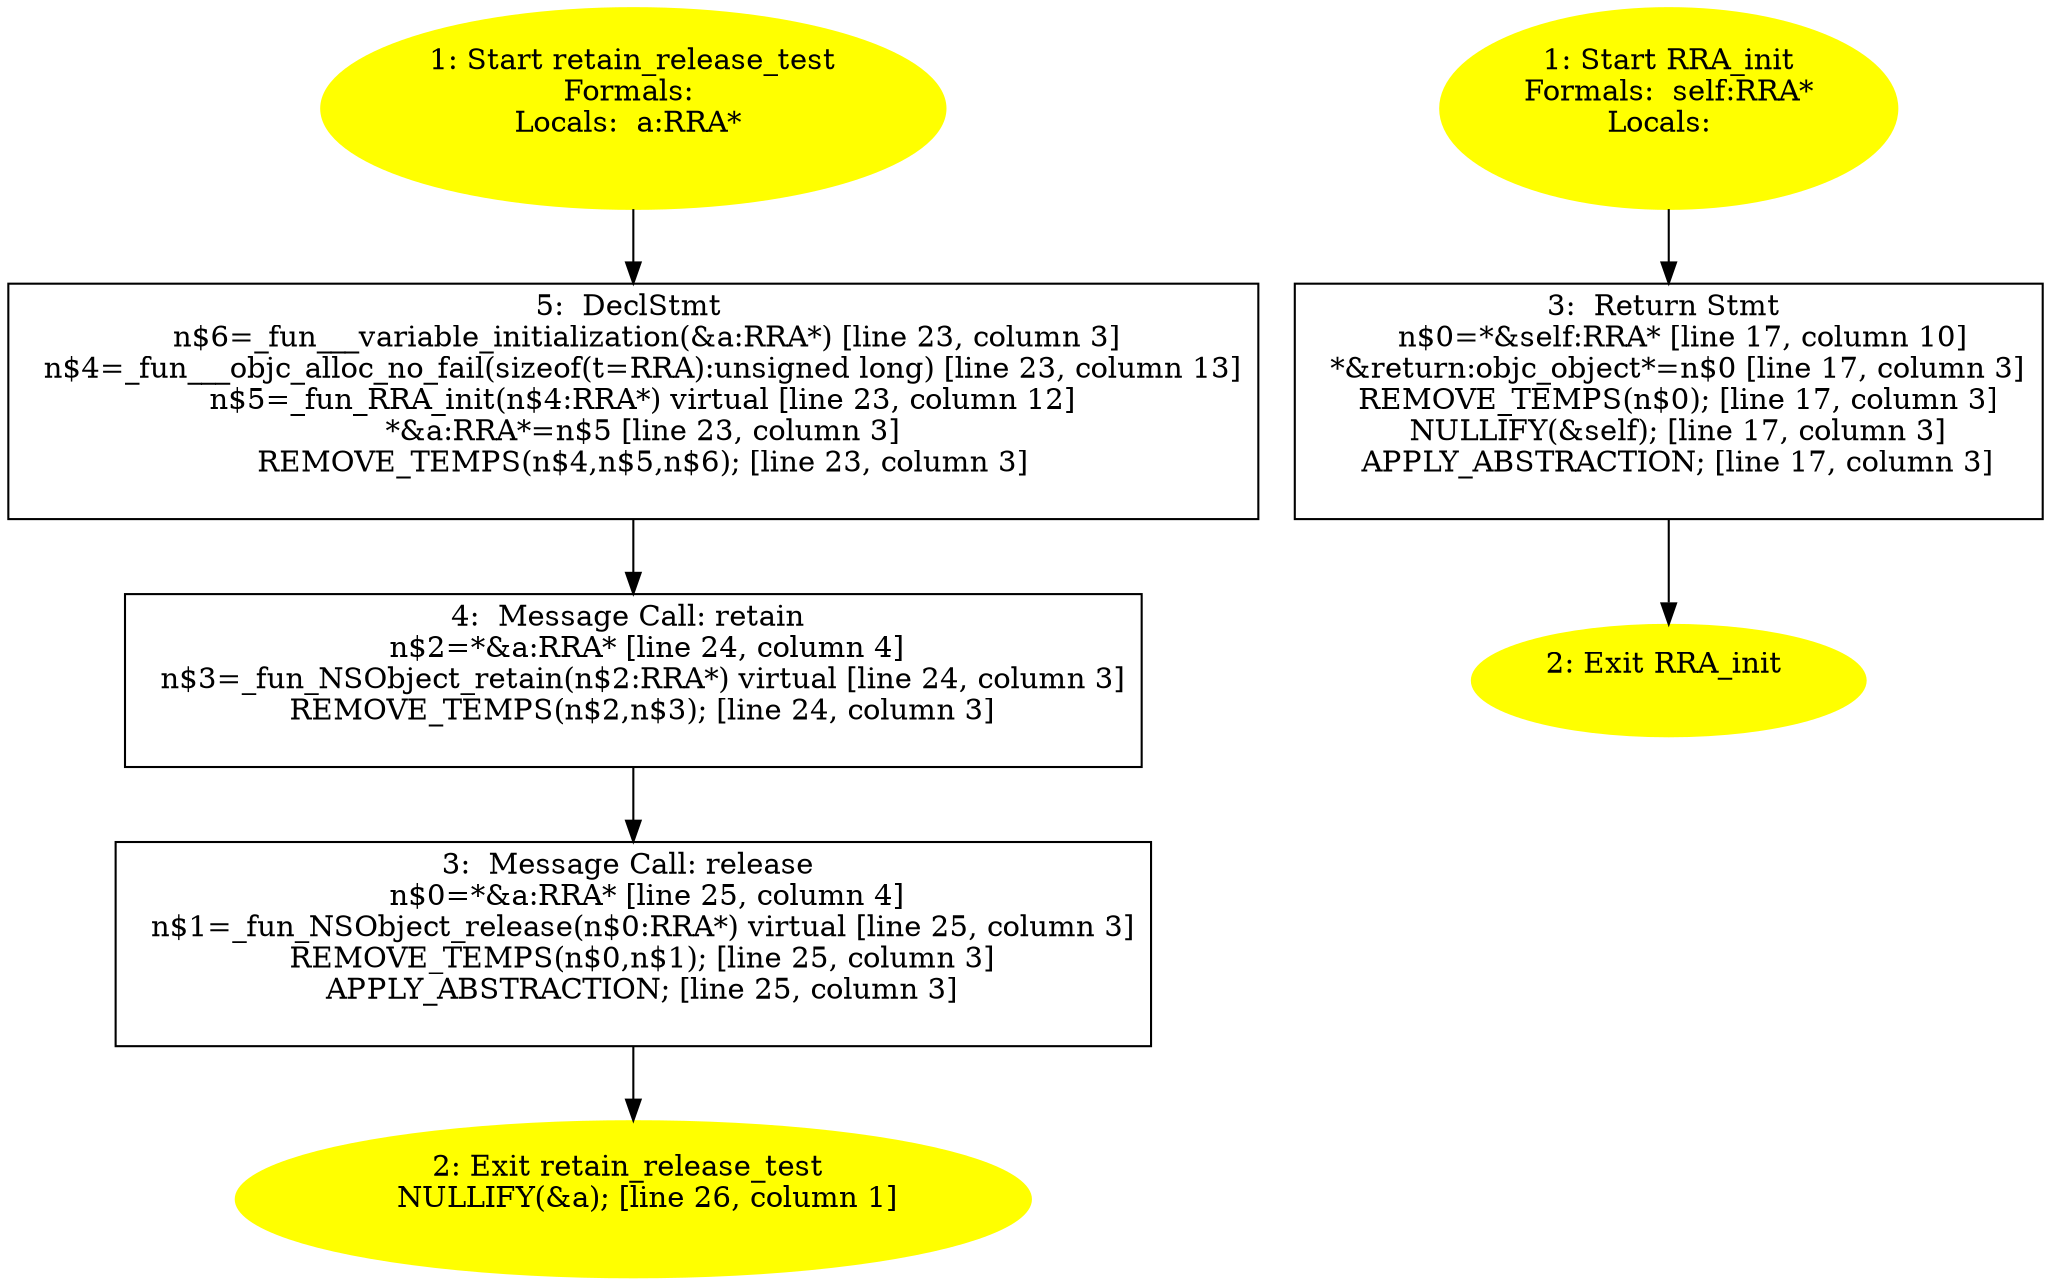 /* @generated */
digraph cfg {
"retain_release_test.65a9467f2c991ef519f3b0d97687f937_1" [label="1: Start retain_release_test\nFormals: \nLocals:  a:RRA* \n  " color=yellow style=filled]
	

	 "retain_release_test.65a9467f2c991ef519f3b0d97687f937_1" -> "retain_release_test.65a9467f2c991ef519f3b0d97687f937_5" ;
"retain_release_test.65a9467f2c991ef519f3b0d97687f937_2" [label="2: Exit retain_release_test \n   NULLIFY(&a); [line 26, column 1]\n " color=yellow style=filled]
	

"retain_release_test.65a9467f2c991ef519f3b0d97687f937_3" [label="3:  Message Call: release \n   n$0=*&a:RRA* [line 25, column 4]\n  n$1=_fun_NSObject_release(n$0:RRA*) virtual [line 25, column 3]\n  REMOVE_TEMPS(n$0,n$1); [line 25, column 3]\n  APPLY_ABSTRACTION; [line 25, column 3]\n " shape="box"]
	

	 "retain_release_test.65a9467f2c991ef519f3b0d97687f937_3" -> "retain_release_test.65a9467f2c991ef519f3b0d97687f937_2" ;
"retain_release_test.65a9467f2c991ef519f3b0d97687f937_4" [label="4:  Message Call: retain \n   n$2=*&a:RRA* [line 24, column 4]\n  n$3=_fun_NSObject_retain(n$2:RRA*) virtual [line 24, column 3]\n  REMOVE_TEMPS(n$2,n$3); [line 24, column 3]\n " shape="box"]
	

	 "retain_release_test.65a9467f2c991ef519f3b0d97687f937_4" -> "retain_release_test.65a9467f2c991ef519f3b0d97687f937_3" ;
"retain_release_test.65a9467f2c991ef519f3b0d97687f937_5" [label="5:  DeclStmt \n   n$6=_fun___variable_initialization(&a:RRA*) [line 23, column 3]\n  n$4=_fun___objc_alloc_no_fail(sizeof(t=RRA):unsigned long) [line 23, column 13]\n  n$5=_fun_RRA_init(n$4:RRA*) virtual [line 23, column 12]\n  *&a:RRA*=n$5 [line 23, column 3]\n  REMOVE_TEMPS(n$4,n$5,n$6); [line 23, column 3]\n " shape="box"]
	

	 "retain_release_test.65a9467f2c991ef519f3b0d97687f937_5" -> "retain_release_test.65a9467f2c991ef519f3b0d97687f937_4" ;
"init#RRA#instance.dca8e0cb72bcdfba262607a28c07b04b_1" [label="1: Start RRA_init\nFormals:  self:RRA*\nLocals:  \n  " color=yellow style=filled]
	

	 "init#RRA#instance.dca8e0cb72bcdfba262607a28c07b04b_1" -> "init#RRA#instance.dca8e0cb72bcdfba262607a28c07b04b_3" ;
"init#RRA#instance.dca8e0cb72bcdfba262607a28c07b04b_2" [label="2: Exit RRA_init \n  " color=yellow style=filled]
	

"init#RRA#instance.dca8e0cb72bcdfba262607a28c07b04b_3" [label="3:  Return Stmt \n   n$0=*&self:RRA* [line 17, column 10]\n  *&return:objc_object*=n$0 [line 17, column 3]\n  REMOVE_TEMPS(n$0); [line 17, column 3]\n  NULLIFY(&self); [line 17, column 3]\n  APPLY_ABSTRACTION; [line 17, column 3]\n " shape="box"]
	

	 "init#RRA#instance.dca8e0cb72bcdfba262607a28c07b04b_3" -> "init#RRA#instance.dca8e0cb72bcdfba262607a28c07b04b_2" ;
}
